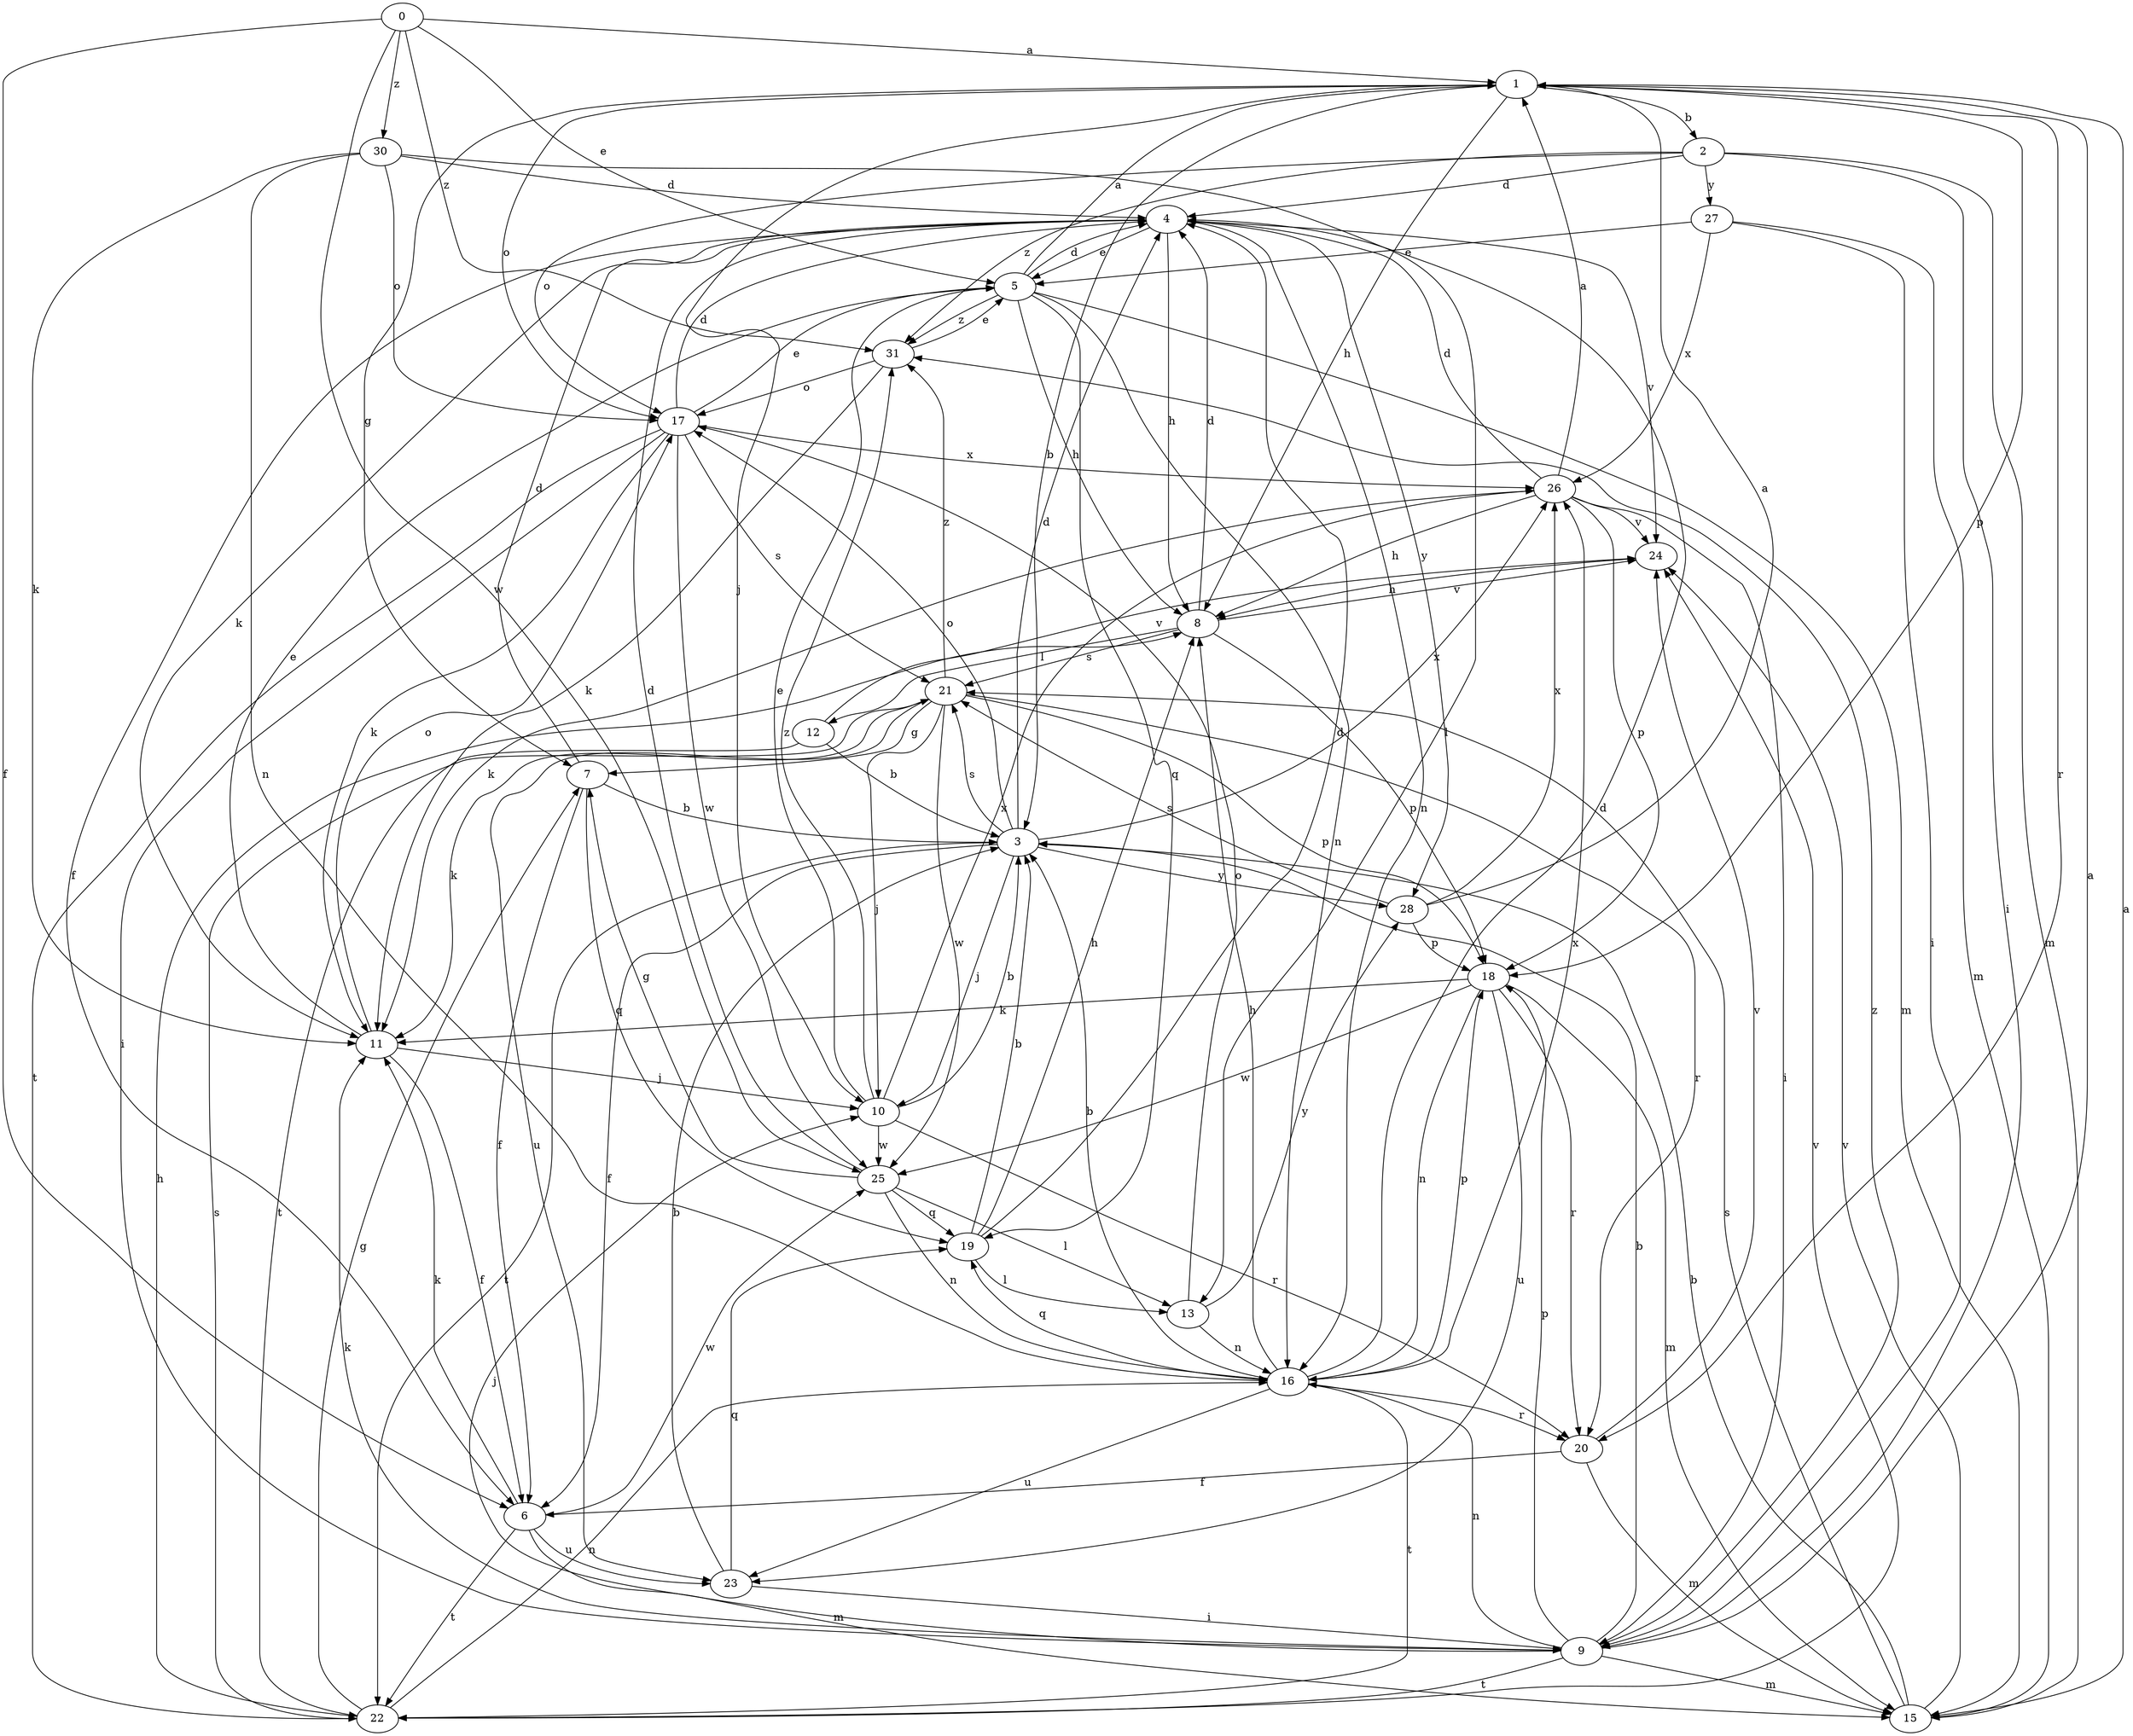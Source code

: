 strict digraph  {
1;
2;
0;
3;
4;
5;
6;
7;
8;
9;
10;
11;
12;
13;
15;
16;
17;
18;
19;
20;
21;
22;
23;
24;
25;
26;
27;
28;
30;
31;
1 -> 2  [label=b];
1 -> 3  [label=b];
1 -> 7  [label=g];
1 -> 8  [label=h];
1 -> 10  [label=j];
1 -> 17  [label=o];
1 -> 18  [label=p];
1 -> 20  [label=r];
2 -> 4  [label=d];
2 -> 9  [label=i];
2 -> 15  [label=m];
2 -> 17  [label=o];
2 -> 27  [label=y];
2 -> 31  [label=z];
0 -> 1  [label=a];
0 -> 5  [label=e];
0 -> 6  [label=f];
0 -> 25  [label=w];
0 -> 30  [label=z];
0 -> 31  [label=z];
3 -> 4  [label=d];
3 -> 6  [label=f];
3 -> 10  [label=j];
3 -> 17  [label=o];
3 -> 21  [label=s];
3 -> 22  [label=t];
3 -> 26  [label=x];
3 -> 28  [label=y];
4 -> 5  [label=e];
4 -> 6  [label=f];
4 -> 8  [label=h];
4 -> 11  [label=k];
4 -> 16  [label=n];
4 -> 24  [label=v];
4 -> 28  [label=y];
5 -> 1  [label=a];
5 -> 4  [label=d];
5 -> 8  [label=h];
5 -> 15  [label=m];
5 -> 16  [label=n];
5 -> 19  [label=q];
5 -> 31  [label=z];
6 -> 11  [label=k];
6 -> 15  [label=m];
6 -> 22  [label=t];
6 -> 23  [label=u];
6 -> 25  [label=w];
7 -> 3  [label=b];
7 -> 4  [label=d];
7 -> 6  [label=f];
7 -> 19  [label=q];
8 -> 4  [label=d];
8 -> 12  [label=l];
8 -> 18  [label=p];
8 -> 21  [label=s];
8 -> 24  [label=v];
9 -> 1  [label=a];
9 -> 3  [label=b];
9 -> 10  [label=j];
9 -> 11  [label=k];
9 -> 15  [label=m];
9 -> 16  [label=n];
9 -> 18  [label=p];
9 -> 22  [label=t];
9 -> 31  [label=z];
10 -> 3  [label=b];
10 -> 5  [label=e];
10 -> 20  [label=r];
10 -> 25  [label=w];
10 -> 26  [label=x];
10 -> 31  [label=z];
11 -> 5  [label=e];
11 -> 6  [label=f];
11 -> 10  [label=j];
11 -> 17  [label=o];
12 -> 3  [label=b];
12 -> 22  [label=t];
12 -> 24  [label=v];
13 -> 16  [label=n];
13 -> 17  [label=o];
13 -> 28  [label=y];
15 -> 1  [label=a];
15 -> 3  [label=b];
15 -> 21  [label=s];
15 -> 24  [label=v];
16 -> 3  [label=b];
16 -> 4  [label=d];
16 -> 8  [label=h];
16 -> 18  [label=p];
16 -> 19  [label=q];
16 -> 20  [label=r];
16 -> 22  [label=t];
16 -> 23  [label=u];
16 -> 26  [label=x];
17 -> 4  [label=d];
17 -> 5  [label=e];
17 -> 9  [label=i];
17 -> 11  [label=k];
17 -> 21  [label=s];
17 -> 22  [label=t];
17 -> 25  [label=w];
17 -> 26  [label=x];
18 -> 11  [label=k];
18 -> 15  [label=m];
18 -> 16  [label=n];
18 -> 20  [label=r];
18 -> 23  [label=u];
18 -> 25  [label=w];
19 -> 3  [label=b];
19 -> 4  [label=d];
19 -> 8  [label=h];
19 -> 13  [label=l];
20 -> 6  [label=f];
20 -> 15  [label=m];
20 -> 24  [label=v];
21 -> 7  [label=g];
21 -> 10  [label=j];
21 -> 11  [label=k];
21 -> 18  [label=p];
21 -> 20  [label=r];
21 -> 23  [label=u];
21 -> 25  [label=w];
21 -> 31  [label=z];
22 -> 7  [label=g];
22 -> 8  [label=h];
22 -> 16  [label=n];
22 -> 21  [label=s];
22 -> 24  [label=v];
23 -> 3  [label=b];
23 -> 9  [label=i];
23 -> 19  [label=q];
24 -> 8  [label=h];
25 -> 4  [label=d];
25 -> 7  [label=g];
25 -> 13  [label=l];
25 -> 16  [label=n];
25 -> 19  [label=q];
26 -> 1  [label=a];
26 -> 4  [label=d];
26 -> 8  [label=h];
26 -> 9  [label=i];
26 -> 11  [label=k];
26 -> 18  [label=p];
26 -> 24  [label=v];
27 -> 5  [label=e];
27 -> 9  [label=i];
27 -> 15  [label=m];
27 -> 26  [label=x];
28 -> 1  [label=a];
28 -> 18  [label=p];
28 -> 21  [label=s];
28 -> 26  [label=x];
30 -> 4  [label=d];
30 -> 11  [label=k];
30 -> 13  [label=l];
30 -> 16  [label=n];
30 -> 17  [label=o];
31 -> 5  [label=e];
31 -> 11  [label=k];
31 -> 17  [label=o];
}
